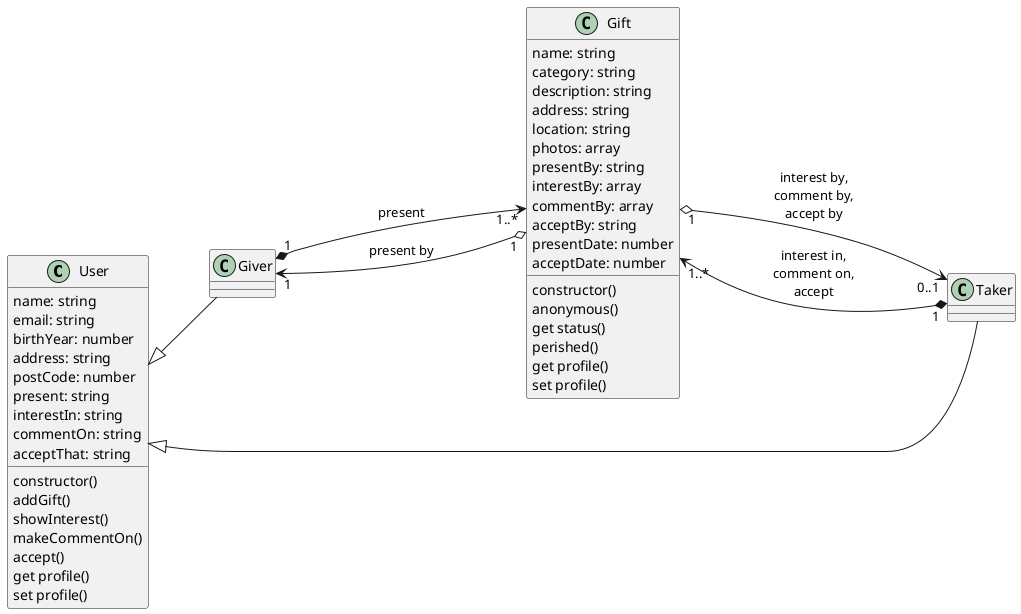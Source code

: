 @startuml Class Diagram of zuV

left to right direction

class User{
    name: string
    email: string
    birthYear: number
    address: string
    postCode: number
    present: string
    interestIn: string
    commentOn: string
    acceptThat: string
    constructor()
    addGift()
    showInterest()
    makeCommentOn()
    accept()
    get profile()
    set profile()
}
class Giver{

}
class Taker{

}

class Gift{
    name: string
    category: string
    description: string
    address: string
    location: string
    photos: array
    presentBy: string
    interestBy: array
    commentBy: array
    acceptBy: string
    presentDate: number
    acceptDate: number
    constructor()
    anonymous()
    get status()
    perished()
    get profile()
    set profile()
}

User <|-- Giver
User <|-- Taker
Giver "1" *----> "1..*" Gift: present
Taker "1" *----> "1..*" Gift: interest in,\ncomment on,\naccept
Gift "1" o----> "1" Giver: present by
Gift "1" o----> "0..1" Taker: interest by,\ncomment by,\naccept by

@enduml
